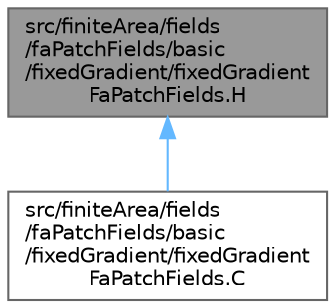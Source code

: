 digraph "src/finiteArea/fields/faPatchFields/basic/fixedGradient/fixedGradientFaPatchFields.H"
{
 // LATEX_PDF_SIZE
  bgcolor="transparent";
  edge [fontname=Helvetica,fontsize=10,labelfontname=Helvetica,labelfontsize=10];
  node [fontname=Helvetica,fontsize=10,shape=box,height=0.2,width=0.4];
  Node1 [id="Node000001",label="src/finiteArea/fields\l/faPatchFields/basic\l/fixedGradient/fixedGradient\lFaPatchFields.H",height=0.2,width=0.4,color="gray40", fillcolor="grey60", style="filled", fontcolor="black",tooltip=" "];
  Node1 -> Node2 [id="edge1_Node000001_Node000002",dir="back",color="steelblue1",style="solid",tooltip=" "];
  Node2 [id="Node000002",label="src/finiteArea/fields\l/faPatchFields/basic\l/fixedGradient/fixedGradient\lFaPatchFields.C",height=0.2,width=0.4,color="grey40", fillcolor="white", style="filled",URL="$fixedGradientFaPatchFields_8C.html",tooltip=" "];
}
